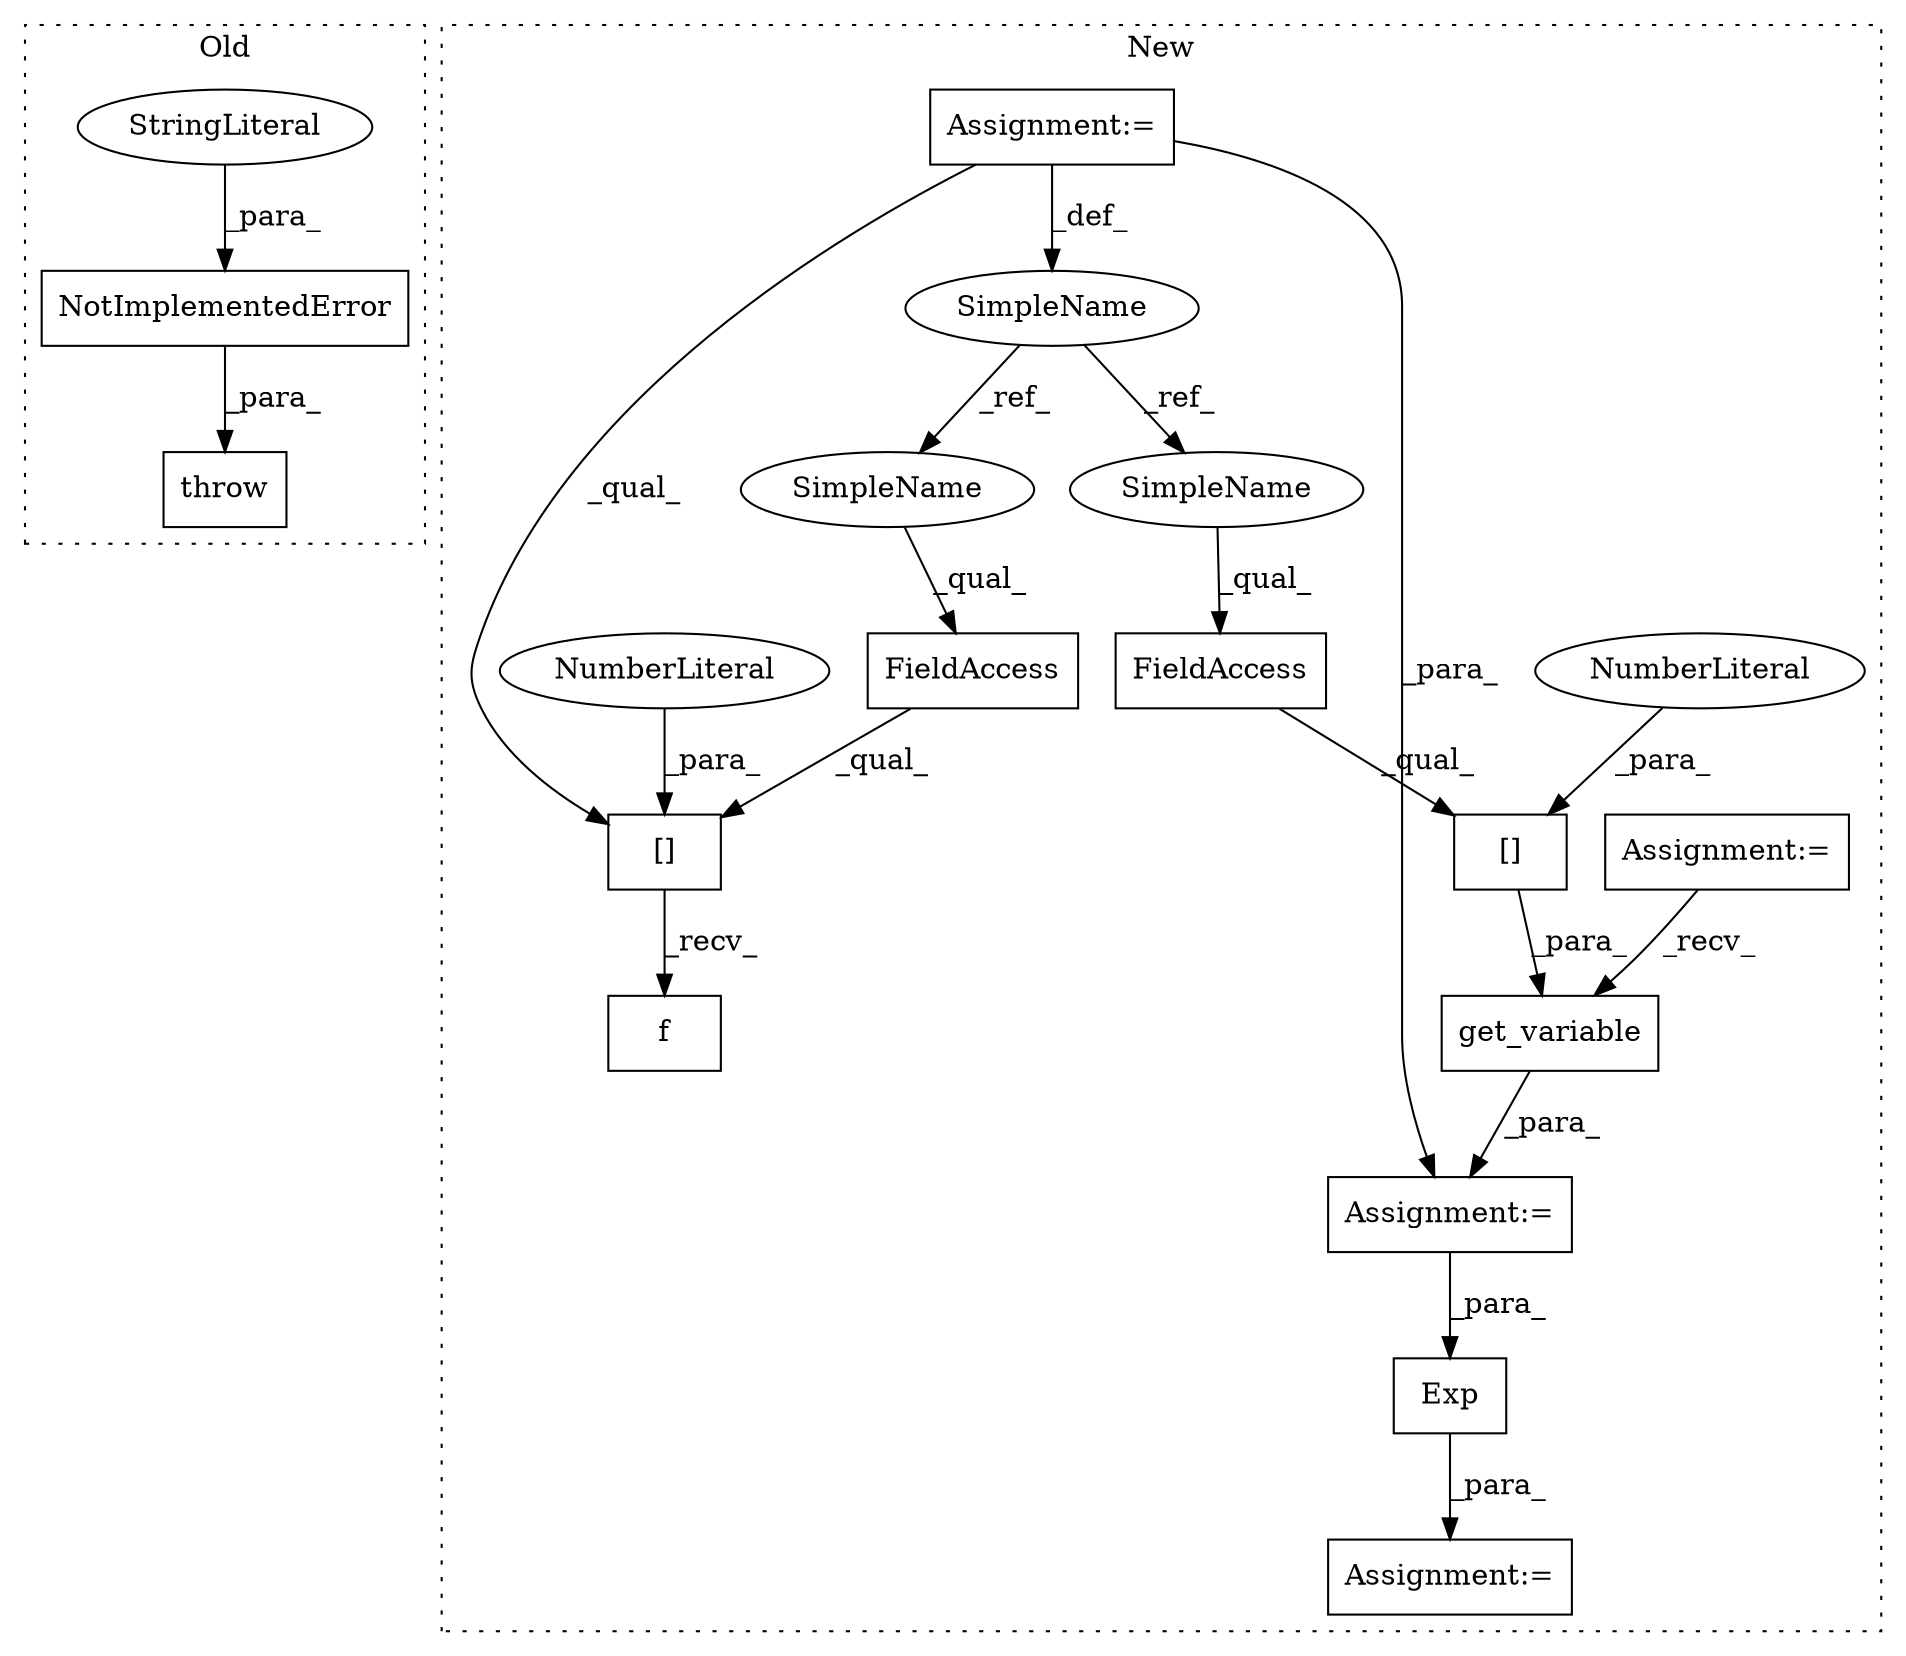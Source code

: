 digraph G {
subgraph cluster0 {
1 [label="throw" a="53" s="2577" l="6" shape="box"];
7 [label="NotImplementedError" a="32" s="2583,2651" l="20,1" shape="box"];
8 [label="StringLiteral" a="45" s="2603" l="48" shape="ellipse"];
label = "Old";
style="dotted";
}
subgraph cluster1 {
2 [label="Exp" a="32" s="3052,3067" l="4,1" shape="box"];
3 [label="get_variable" a="32" s="2902,2929" l="13,1" shape="box"];
4 [label="[]" a="2" s="2915,2928" l="12,1" shape="box"];
5 [label="NumberLiteral" a="34" s="2927" l="1" shape="ellipse"];
6 [label="FieldAccess" a="22" s="2915" l="11" shape="box"];
9 [label="SimpleName" a="42" s="2745" l="4" shape="ellipse"];
10 [label="FieldAccess" a="22" s="3280" l="12" shape="box"];
11 [label="[]" a="2" s="3280,3294" l="13,1" shape="box"];
12 [label="NumberLiteral" a="34" s="3293" l="1" shape="ellipse"];
13 [label="Assignment:=" a="7" s="2891" l="1" shape="box"];
14 [label="Assignment:=" a="7" s="2814" l="9" shape="box"];
15 [label="Assignment:=" a="7" s="2745" l="4" shape="box"];
16 [label="Assignment:=" a="7" s="3050" l="2" shape="box"];
17 [label="f" a="32" s="3296" l="3" shape="box"];
18 [label="SimpleName" a="42" s="2915" l="4" shape="ellipse"];
19 [label="SimpleName" a="42" s="3280" l="4" shape="ellipse"];
label = "New";
style="dotted";
}
2 -> 16 [label="_para_"];
3 -> 13 [label="_para_"];
4 -> 3 [label="_para_"];
5 -> 4 [label="_para_"];
6 -> 4 [label="_qual_"];
7 -> 1 [label="_para_"];
8 -> 7 [label="_para_"];
9 -> 19 [label="_ref_"];
9 -> 18 [label="_ref_"];
10 -> 11 [label="_qual_"];
11 -> 17 [label="_recv_"];
12 -> 11 [label="_para_"];
13 -> 2 [label="_para_"];
14 -> 3 [label="_recv_"];
15 -> 13 [label="_para_"];
15 -> 11 [label="_qual_"];
15 -> 9 [label="_def_"];
18 -> 6 [label="_qual_"];
19 -> 10 [label="_qual_"];
}